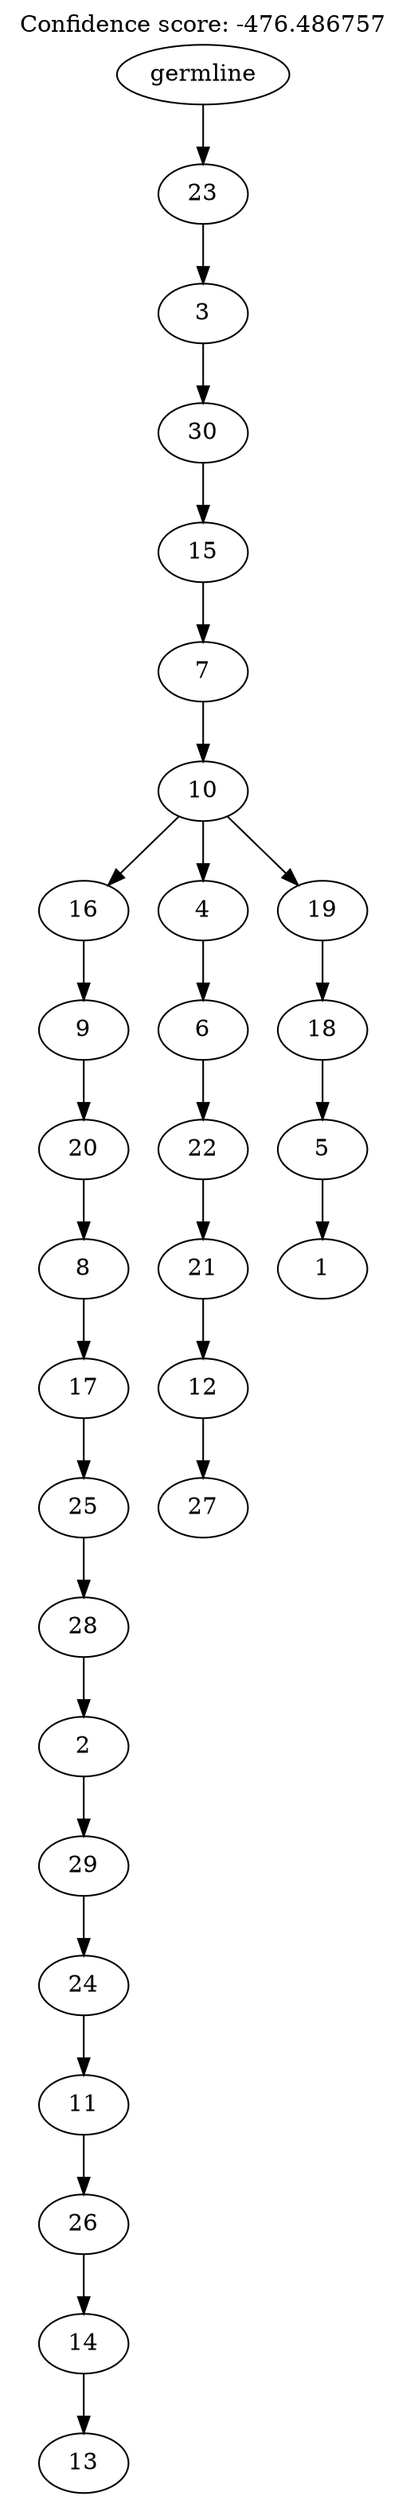 digraph g {
	"29" -> "30";
	"30" [label="13"];
	"28" -> "29";
	"29" [label="14"];
	"27" -> "28";
	"28" [label="26"];
	"26" -> "27";
	"27" [label="11"];
	"25" -> "26";
	"26" [label="24"];
	"24" -> "25";
	"25" [label="29"];
	"23" -> "24";
	"24" [label="2"];
	"22" -> "23";
	"23" [label="28"];
	"21" -> "22";
	"22" [label="25"];
	"20" -> "21";
	"21" [label="17"];
	"19" -> "20";
	"20" [label="8"];
	"18" -> "19";
	"19" [label="20"];
	"17" -> "18";
	"18" [label="9"];
	"15" -> "16";
	"16" [label="27"];
	"14" -> "15";
	"15" [label="12"];
	"13" -> "14";
	"14" [label="21"];
	"12" -> "13";
	"13" [label="22"];
	"11" -> "12";
	"12" [label="6"];
	"9" -> "10";
	"10" [label="1"];
	"8" -> "9";
	"9" [label="5"];
	"7" -> "8";
	"8" [label="18"];
	"6" -> "7";
	"7" [label="19"];
	"6" -> "11";
	"11" [label="4"];
	"6" -> "17";
	"17" [label="16"];
	"5" -> "6";
	"6" [label="10"];
	"4" -> "5";
	"5" [label="7"];
	"3" -> "4";
	"4" [label="15"];
	"2" -> "3";
	"3" [label="30"];
	"1" -> "2";
	"2" [label="3"];
	"0" -> "1";
	"1" [label="23"];
	"0" [label="germline"];
	labelloc="t";
	label="Confidence score: -476.486757";
}
